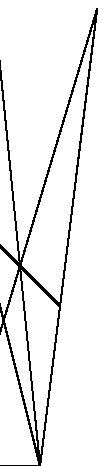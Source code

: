 % master=main.tex

verbatimtex
%&latex
\documentclass{article}
\begin{document}
etex

beginfig(1)
  z1=-z2=(.2in,0);
  x3=-x6=.3in;
  x3+y3=x6+y6=1.1in;
  z4=1/3[z3,z6];
  z5=2/3[z3,z6];
  z20=whatever[z1,z3]=whatever[z2,z4];
  z30=whatever[z1,z4]=whatever[z2,z5];
  z40=whatever[z1,z5]=whatever[z2,z6];
  draw z1--z20--z2--z30--z1--z40--z2;
  pickup pencircle scaled 1pt;
  draw z1--z2;
  draw z3--z6;
endfig;

end;
